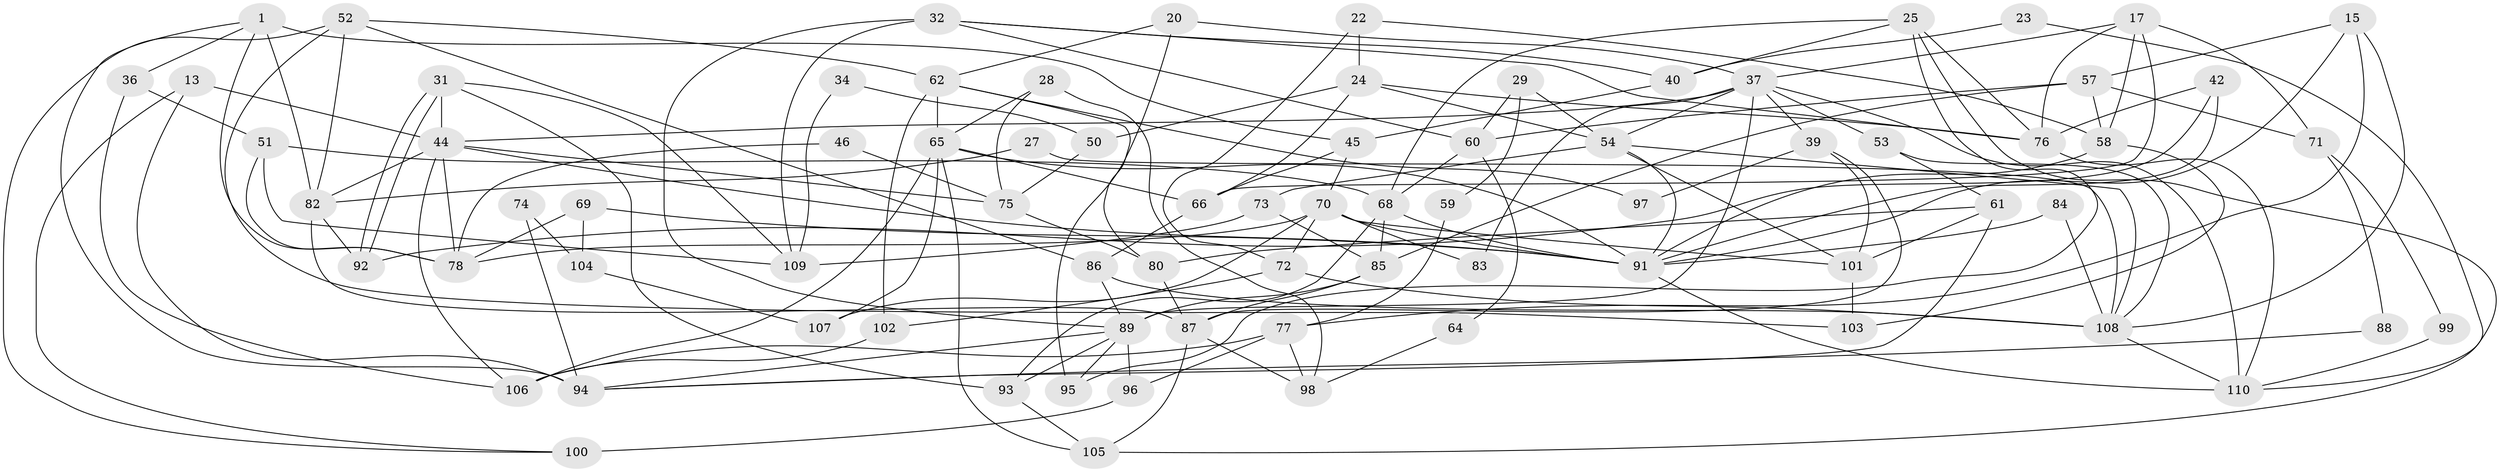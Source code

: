// original degree distribution, {8: 0.02727272727272727, 3: 0.22727272727272727, 7: 0.01818181818181818, 4: 0.3, 5: 0.2, 2: 0.15454545454545454, 6: 0.06363636363636363, 9: 0.00909090909090909}
// Generated by graph-tools (version 1.1) at 2025/52/03/04/25 21:52:19]
// undirected, 77 vertices, 166 edges
graph export_dot {
graph [start="1"]
  node [color=gray90,style=filled];
  1;
  13 [super="+12"];
  15;
  17;
  20;
  22;
  23;
  24 [super="+18"];
  25;
  27;
  28;
  29;
  31 [super="+19"];
  32 [super="+26"];
  34;
  36;
  37 [super="+21"];
  39;
  40;
  42;
  44 [super="+5+9+30"];
  45;
  46;
  50;
  51;
  52;
  53;
  54 [super="+14"];
  57;
  58;
  59;
  60;
  61;
  62 [super="+43"];
  64;
  65 [super="+35"];
  66;
  68;
  69;
  70 [super="+49"];
  71;
  72;
  73 [super="+6"];
  74;
  75;
  76 [super="+33"];
  77;
  78 [super="+55"];
  80 [super="+4"];
  82 [super="+67+63"];
  83;
  84;
  85 [super="+79"];
  86 [super="+41"];
  87;
  88;
  89 [super="+3"];
  91 [super="+48+90"];
  92;
  93;
  94 [super="+47"];
  95;
  96 [super="+56"];
  97;
  98 [super="+81"];
  99;
  100;
  101 [super="+38"];
  102;
  103;
  104;
  105;
  106;
  107;
  108 [super="+11"];
  109;
  110;
  1 -- 78;
  1 -- 36;
  1 -- 45;
  1 -- 82 [weight=3];
  1 -- 94 [weight=2];
  13 -- 100;
  13 -- 94;
  13 -- 44;
  15 -- 57;
  15 -- 77;
  15 -- 108;
  15 -- 91;
  17 -- 66;
  17 -- 58;
  17 -- 71;
  17 -- 76;
  17 -- 37;
  20 -- 95;
  20 -- 37;
  20 -- 62;
  22 -- 72;
  22 -- 58;
  22 -- 24;
  23 -- 40;
  23 -- 110;
  24 -- 50;
  24 -- 54;
  24 -- 66;
  24 -- 76;
  25 -- 68;
  25 -- 40;
  25 -- 95;
  25 -- 105;
  25 -- 76;
  27 -- 82;
  27 -- 108;
  28 -- 65;
  28 -- 98 [weight=2];
  28 -- 75;
  29 -- 60;
  29 -- 59;
  29 -- 54;
  31 -- 92;
  31 -- 92;
  31 -- 109;
  31 -- 44;
  31 -- 93;
  32 -- 89 [weight=2];
  32 -- 40;
  32 -- 76;
  32 -- 109;
  32 -- 60;
  34 -- 109;
  34 -- 50;
  36 -- 51;
  36 -- 106;
  37 -- 89;
  37 -- 53;
  37 -- 83;
  37 -- 54;
  37 -- 39;
  37 -- 110;
  37 -- 44;
  39 -- 101;
  39 -- 87;
  39 -- 97;
  40 -- 45;
  42 -- 91;
  42 -- 76;
  42 -- 92;
  44 -- 106;
  44 -- 82 [weight=2];
  44 -- 91 [weight=3];
  44 -- 78 [weight=2];
  44 -- 75;
  45 -- 70;
  45 -- 66;
  46 -- 75;
  46 -- 78;
  50 -- 75;
  51 -- 109;
  51 -- 68;
  51 -- 78;
  52 -- 100;
  52 -- 86;
  52 -- 62;
  52 -- 103;
  52 -- 82;
  53 -- 61;
  53 -- 108;
  54 -- 73;
  54 -- 101;
  54 -- 91;
  54 -- 108;
  57 -- 58;
  57 -- 60;
  57 -- 71;
  57 -- 85;
  58 -- 103;
  58 -- 91;
  59 -- 77;
  60 -- 68;
  60 -- 64;
  61 -- 80;
  61 -- 101;
  61 -- 94;
  62 -- 80;
  62 -- 65 [weight=2];
  62 -- 97;
  62 -- 102;
  64 -- 98;
  65 -- 91;
  65 -- 66;
  65 -- 105;
  65 -- 106;
  65 -- 107;
  66 -- 86;
  68 -- 93;
  68 -- 85;
  68 -- 91;
  69 -- 78;
  69 -- 104;
  69 -- 91;
  70 -- 72;
  70 -- 91 [weight=2];
  70 -- 83;
  70 -- 101 [weight=2];
  70 -- 107;
  70 -- 78;
  71 -- 88;
  71 -- 99;
  72 -- 108;
  72 -- 102;
  73 -- 109;
  73 -- 85;
  74 -- 104;
  74 -- 94;
  75 -- 80;
  76 -- 110 [weight=2];
  77 -- 96;
  77 -- 98 [weight=2];
  77 -- 106;
  80 -- 87 [weight=2];
  82 -- 87;
  82 -- 92;
  84 -- 91;
  84 -- 108;
  85 -- 87 [weight=2];
  85 -- 89;
  86 -- 108 [weight=2];
  86 -- 89;
  87 -- 105;
  87 -- 98;
  88 -- 94;
  89 -- 96 [weight=2];
  89 -- 94;
  89 -- 93;
  89 -- 95;
  91 -- 110 [weight=3];
  93 -- 105;
  96 -- 100 [weight=2];
  99 -- 110;
  101 -- 103;
  102 -- 106;
  104 -- 107;
  108 -- 110;
}
